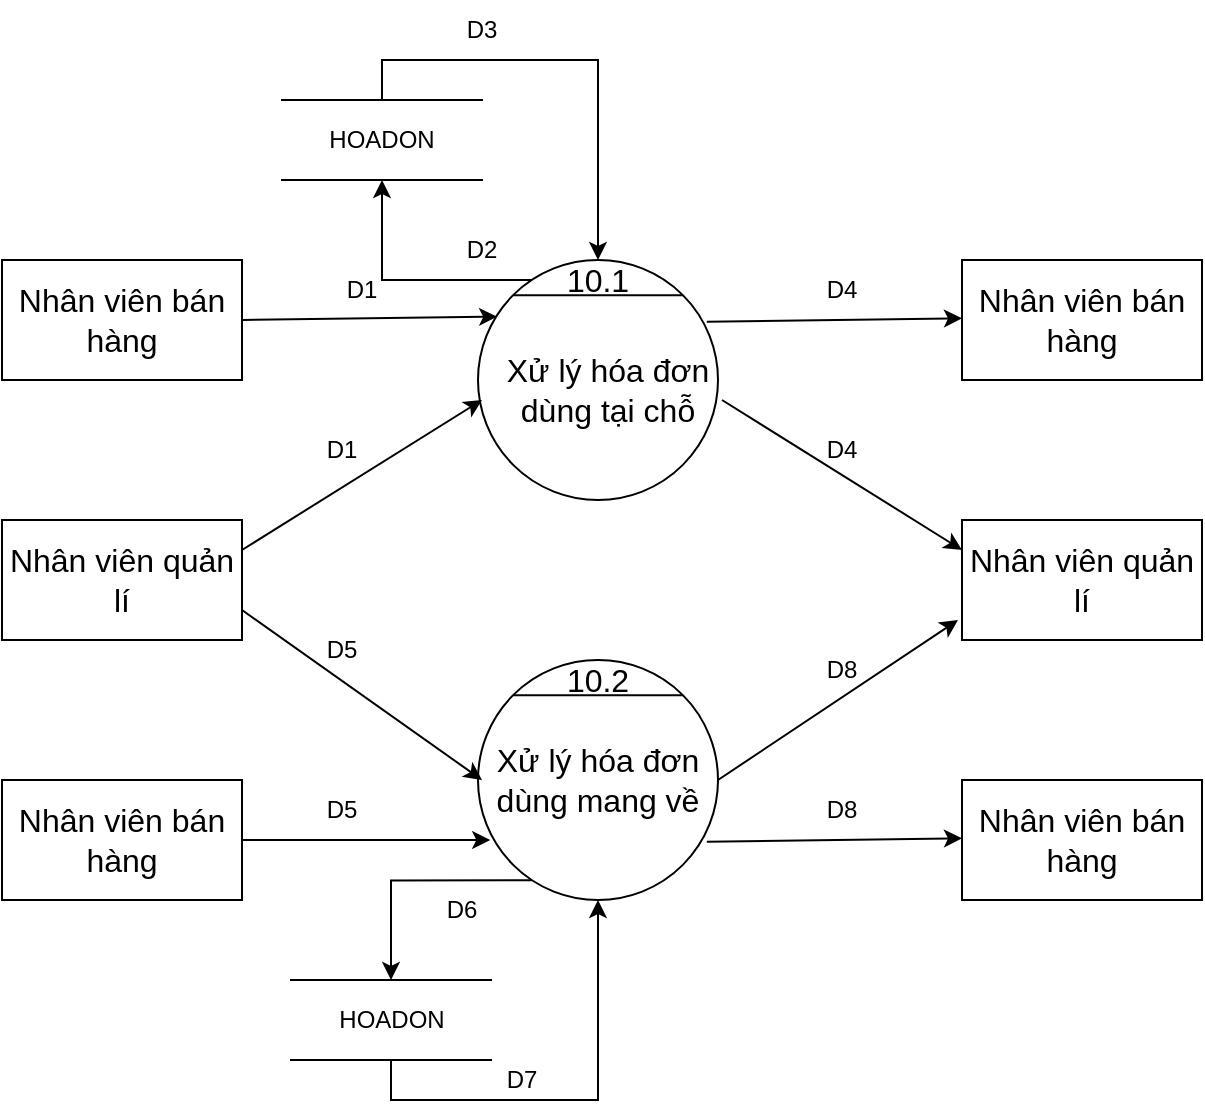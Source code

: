 <mxfile version="16.4.11" type="device"><diagram id="n4k2ThicvUnzGXbLJe28" name="Page-1"><mxGraphModel dx="2148" dy="801" grid="1" gridSize="10" guides="1" tooltips="1" connect="1" arrows="1" fold="1" page="1" pageScale="1" pageWidth="850" pageHeight="1100" math="0" shadow="0"><root><mxCell id="0"/><mxCell id="1" parent="0"/><mxCell id="_wKjVmeabVRUjwFBKDtT-1" value="" style="ellipse;whiteSpace=wrap;html=1;aspect=fixed;fontSize=16;" vertex="1" parent="1"><mxGeometry x="-2" y="400" width="120" height="120" as="geometry"/></mxCell><mxCell id="_wKjVmeabVRUjwFBKDtT-2" value="" style="endArrow=none;html=1;rounded=0;exitX=0;exitY=0;exitDx=0;exitDy=0;entryX=1;entryY=0;entryDx=0;entryDy=0;fontSize=16;" edge="1" parent="1" source="_wKjVmeabVRUjwFBKDtT-1" target="_wKjVmeabVRUjwFBKDtT-1"><mxGeometry width="50" height="50" relative="1" as="geometry"><mxPoint x="338" y="955" as="sourcePoint"/><mxPoint x="388" y="905" as="targetPoint"/></mxGeometry></mxCell><mxCell id="_wKjVmeabVRUjwFBKDtT-3" value="Xử lý hóa đơn dùng mang về" style="text;html=1;strokeColor=none;fillColor=none;align=center;verticalAlign=middle;whiteSpace=wrap;rounded=0;fontSize=16;" vertex="1" parent="1"><mxGeometry x="1" y="445" width="114" height="30" as="geometry"/></mxCell><mxCell id="_wKjVmeabVRUjwFBKDtT-4" value="10.2" style="text;html=1;strokeColor=none;fillColor=none;align=center;verticalAlign=middle;whiteSpace=wrap;rounded=0;fontSize=16;" vertex="1" parent="1"><mxGeometry x="43" y="400" width="30" height="20" as="geometry"/></mxCell><mxCell id="_wKjVmeabVRUjwFBKDtT-5" value="Nhân viên bán hàng" style="rounded=0;whiteSpace=wrap;html=1;fontSize=16;" vertex="1" parent="1"><mxGeometry x="-240" y="200" width="120" height="60" as="geometry"/></mxCell><mxCell id="_wKjVmeabVRUjwFBKDtT-6" value="Nhân viên quản lí" style="rounded=0;whiteSpace=wrap;html=1;fontSize=16;" vertex="1" parent="1"><mxGeometry x="-240" y="330" width="120" height="60" as="geometry"/></mxCell><mxCell id="_wKjVmeabVRUjwFBKDtT-7" value="" style="ellipse;whiteSpace=wrap;html=1;aspect=fixed;fontSize=16;" vertex="1" parent="1"><mxGeometry x="-2" y="200" width="120" height="120" as="geometry"/></mxCell><mxCell id="_wKjVmeabVRUjwFBKDtT-8" value="" style="endArrow=none;html=1;rounded=0;exitX=0;exitY=0;exitDx=0;exitDy=0;entryX=1;entryY=0;entryDx=0;entryDy=0;fontSize=16;" edge="1" parent="1" source="_wKjVmeabVRUjwFBKDtT-7" target="_wKjVmeabVRUjwFBKDtT-7"><mxGeometry width="50" height="50" relative="1" as="geometry"><mxPoint x="338" y="755" as="sourcePoint"/><mxPoint x="388" y="705" as="targetPoint"/></mxGeometry></mxCell><mxCell id="_wKjVmeabVRUjwFBKDtT-9" value="Xử lý hóa đơn dùng tại chỗ" style="text;html=1;strokeColor=none;fillColor=none;align=center;verticalAlign=middle;whiteSpace=wrap;rounded=0;fontSize=16;" vertex="1" parent="1"><mxGeometry x="4.5" y="250" width="115.5" height="30" as="geometry"/></mxCell><mxCell id="_wKjVmeabVRUjwFBKDtT-10" value="10.1" style="text;html=1;strokeColor=none;fillColor=none;align=center;verticalAlign=middle;whiteSpace=wrap;rounded=0;fontSize=16;" vertex="1" parent="1"><mxGeometry x="43" y="200" width="30" height="20" as="geometry"/></mxCell><mxCell id="_wKjVmeabVRUjwFBKDtT-11" value="Nhân viên bán hàng" style="rounded=0;whiteSpace=wrap;html=1;fontSize=16;" vertex="1" parent="1"><mxGeometry x="-240" y="460" width="120" height="60" as="geometry"/></mxCell><mxCell id="_wKjVmeabVRUjwFBKDtT-12" value="" style="endArrow=classic;html=1;rounded=0;entryX=0.08;entryY=0.236;entryDx=0;entryDy=0;exitX=1;exitY=0.5;exitDx=0;exitDy=0;entryPerimeter=0;" edge="1" parent="1" source="_wKjVmeabVRUjwFBKDtT-5" target="_wKjVmeabVRUjwFBKDtT-7"><mxGeometry width="50" height="50" relative="1" as="geometry"><mxPoint x="180" y="430" as="sourcePoint"/><mxPoint x="230" y="380" as="targetPoint"/></mxGeometry></mxCell><mxCell id="_wKjVmeabVRUjwFBKDtT-13" value="" style="endArrow=classic;html=1;rounded=0;exitX=1;exitY=0.5;exitDx=0;exitDy=0;entryX=0.051;entryY=0.75;entryDx=0;entryDy=0;entryPerimeter=0;" edge="1" parent="1" source="_wKjVmeabVRUjwFBKDtT-11" target="_wKjVmeabVRUjwFBKDtT-1"><mxGeometry width="50" height="50" relative="1" as="geometry"><mxPoint x="180" y="430" as="sourcePoint"/><mxPoint x="230" y="380" as="targetPoint"/></mxGeometry></mxCell><mxCell id="_wKjVmeabVRUjwFBKDtT-14" value="" style="endArrow=classic;html=1;rounded=0;exitX=1;exitY=0.25;exitDx=0;exitDy=0;" edge="1" parent="1" source="_wKjVmeabVRUjwFBKDtT-6"><mxGeometry width="50" height="50" relative="1" as="geometry"><mxPoint x="180" y="430" as="sourcePoint"/><mxPoint y="270" as="targetPoint"/></mxGeometry></mxCell><mxCell id="_wKjVmeabVRUjwFBKDtT-15" value="" style="endArrow=classic;html=1;rounded=0;exitX=1;exitY=0.75;exitDx=0;exitDy=0;" edge="1" parent="1" source="_wKjVmeabVRUjwFBKDtT-6"><mxGeometry width="50" height="50" relative="1" as="geometry"><mxPoint x="180" y="430" as="sourcePoint"/><mxPoint y="460" as="targetPoint"/></mxGeometry></mxCell><mxCell id="_wKjVmeabVRUjwFBKDtT-16" value="Nhân viên bán hàng" style="rounded=0;whiteSpace=wrap;html=1;fontSize=16;" vertex="1" parent="1"><mxGeometry x="240" y="200" width="120" height="60" as="geometry"/></mxCell><mxCell id="_wKjVmeabVRUjwFBKDtT-17" value="Nhân viên quản lí" style="rounded=0;whiteSpace=wrap;html=1;fontSize=16;" vertex="1" parent="1"><mxGeometry x="240" y="330" width="120" height="60" as="geometry"/></mxCell><mxCell id="_wKjVmeabVRUjwFBKDtT-18" value="Nhân viên bán hàng" style="rounded=0;whiteSpace=wrap;html=1;fontSize=16;" vertex="1" parent="1"><mxGeometry x="240" y="460" width="120" height="60" as="geometry"/></mxCell><mxCell id="_wKjVmeabVRUjwFBKDtT-19" value="" style="endArrow=classic;html=1;rounded=0;entryX=0;entryY=0.25;entryDx=0;entryDy=0;" edge="1" parent="1" target="_wKjVmeabVRUjwFBKDtT-17"><mxGeometry width="50" height="50" relative="1" as="geometry"><mxPoint x="120" y="270" as="sourcePoint"/><mxPoint x="10" y="280" as="targetPoint"/></mxGeometry></mxCell><mxCell id="_wKjVmeabVRUjwFBKDtT-20" value="" style="endArrow=classic;html=1;rounded=0;entryX=0.08;entryY=0.236;entryDx=0;entryDy=0;exitX=1;exitY=0.5;exitDx=0;exitDy=0;entryPerimeter=0;" edge="1" parent="1"><mxGeometry width="50" height="50" relative="1" as="geometry"><mxPoint x="112.4" y="230.84" as="sourcePoint"/><mxPoint x="240.0" y="229.16" as="targetPoint"/></mxGeometry></mxCell><mxCell id="_wKjVmeabVRUjwFBKDtT-21" value="" style="endArrow=classic;html=1;rounded=0;entryX=0.08;entryY=0.236;entryDx=0;entryDy=0;exitX=1;exitY=0.5;exitDx=0;exitDy=0;entryPerimeter=0;" edge="1" parent="1"><mxGeometry width="50" height="50" relative="1" as="geometry"><mxPoint x="112.4" y="490.84" as="sourcePoint"/><mxPoint x="240" y="489.16" as="targetPoint"/></mxGeometry></mxCell><mxCell id="_wKjVmeabVRUjwFBKDtT-22" value="" style="endArrow=classic;html=1;rounded=0;exitX=1;exitY=0.25;exitDx=0;exitDy=0;" edge="1" parent="1"><mxGeometry width="50" height="50" relative="1" as="geometry"><mxPoint x="118" y="460" as="sourcePoint"/><mxPoint x="238" y="380" as="targetPoint"/></mxGeometry></mxCell><mxCell id="_wKjVmeabVRUjwFBKDtT-23" value="D1" style="text;html=1;strokeColor=none;fillColor=none;align=center;verticalAlign=middle;whiteSpace=wrap;rounded=0;" vertex="1" parent="1"><mxGeometry x="-90" y="200" width="60" height="30" as="geometry"/></mxCell><mxCell id="_wKjVmeabVRUjwFBKDtT-24" value="D1" style="text;html=1;strokeColor=none;fillColor=none;align=center;verticalAlign=middle;whiteSpace=wrap;rounded=0;" vertex="1" parent="1"><mxGeometry x="-100" y="280" width="60" height="30" as="geometry"/></mxCell><mxCell id="_wKjVmeabVRUjwFBKDtT-25" value="D4" style="text;html=1;strokeColor=none;fillColor=none;align=center;verticalAlign=middle;whiteSpace=wrap;rounded=0;" vertex="1" parent="1"><mxGeometry x="150" y="200" width="60" height="30" as="geometry"/></mxCell><mxCell id="_wKjVmeabVRUjwFBKDtT-26" value="D4" style="text;html=1;strokeColor=none;fillColor=none;align=center;verticalAlign=middle;whiteSpace=wrap;rounded=0;" vertex="1" parent="1"><mxGeometry x="150" y="280" width="60" height="30" as="geometry"/></mxCell><mxCell id="_wKjVmeabVRUjwFBKDtT-27" value="D5" style="text;html=1;strokeColor=none;fillColor=none;align=center;verticalAlign=middle;whiteSpace=wrap;rounded=0;" vertex="1" parent="1"><mxGeometry x="-100" y="380" width="60" height="30" as="geometry"/></mxCell><mxCell id="_wKjVmeabVRUjwFBKDtT-28" value="D5" style="text;html=1;strokeColor=none;fillColor=none;align=center;verticalAlign=middle;whiteSpace=wrap;rounded=0;" vertex="1" parent="1"><mxGeometry x="-100" y="460" width="60" height="30" as="geometry"/></mxCell><mxCell id="_wKjVmeabVRUjwFBKDtT-29" value="D8" style="text;html=1;strokeColor=none;fillColor=none;align=center;verticalAlign=middle;whiteSpace=wrap;rounded=0;" vertex="1" parent="1"><mxGeometry x="150" y="390" width="60" height="30" as="geometry"/></mxCell><mxCell id="_wKjVmeabVRUjwFBKDtT-30" value="D8" style="text;html=1;strokeColor=none;fillColor=none;align=center;verticalAlign=middle;whiteSpace=wrap;rounded=0;" vertex="1" parent="1"><mxGeometry x="150" y="460" width="60" height="30" as="geometry"/></mxCell><mxCell id="_wKjVmeabVRUjwFBKDtT-31" value="" style="shape=partialRectangle;whiteSpace=wrap;html=1;left=0;right=0;fillColor=none;" vertex="1" parent="1"><mxGeometry x="-100" y="120" width="100" height="40" as="geometry"/></mxCell><mxCell id="_wKjVmeabVRUjwFBKDtT-32" value="HOADON" style="text;html=1;strokeColor=none;fillColor=none;align=center;verticalAlign=middle;whiteSpace=wrap;rounded=0;" vertex="1" parent="1"><mxGeometry x="-80" y="125" width="60" height="30" as="geometry"/></mxCell><mxCell id="_wKjVmeabVRUjwFBKDtT-34" value="" style="shape=partialRectangle;whiteSpace=wrap;html=1;left=0;right=0;fillColor=none;" vertex="1" parent="1"><mxGeometry x="-95.5" y="560" width="100" height="40" as="geometry"/></mxCell><mxCell id="_wKjVmeabVRUjwFBKDtT-35" value="HOADON" style="text;html=1;strokeColor=none;fillColor=none;align=center;verticalAlign=middle;whiteSpace=wrap;rounded=0;" vertex="1" parent="1"><mxGeometry x="-75.5" y="565" width="60" height="30" as="geometry"/></mxCell><mxCell id="_wKjVmeabVRUjwFBKDtT-36" value="" style="edgeStyle=segmentEdgeStyle;endArrow=classic;html=1;rounded=0;exitX=0.5;exitY=1;exitDx=0;exitDy=0;entryX=0.5;entryY=1;entryDx=0;entryDy=0;" edge="1" parent="1" source="_wKjVmeabVRUjwFBKDtT-34" target="_wKjVmeabVRUjwFBKDtT-1"><mxGeometry width="50" height="50" relative="1" as="geometry"><mxPoint x="40" y="440" as="sourcePoint"/><mxPoint x="90" y="390" as="targetPoint"/><Array as="points"><mxPoint x="-45" y="620"/><mxPoint x="58" y="620"/></Array></mxGeometry></mxCell><mxCell id="_wKjVmeabVRUjwFBKDtT-37" value="" style="edgeStyle=segmentEdgeStyle;endArrow=classic;html=1;rounded=0;entryX=0.5;entryY=0;entryDx=0;entryDy=0;exitX=0.222;exitY=0.918;exitDx=0;exitDy=0;exitPerimeter=0;" edge="1" parent="1" source="_wKjVmeabVRUjwFBKDtT-1" target="_wKjVmeabVRUjwFBKDtT-34"><mxGeometry width="50" height="50" relative="1" as="geometry"><mxPoint x="20" y="510" as="sourcePoint"/><mxPoint x="90" y="390" as="targetPoint"/><Array as="points"><mxPoint x="-45" y="510"/></Array></mxGeometry></mxCell><mxCell id="_wKjVmeabVRUjwFBKDtT-38" value="" style="edgeStyle=segmentEdgeStyle;endArrow=classic;html=1;rounded=0;exitX=0.5;exitY=0;exitDx=0;exitDy=0;entryX=0.5;entryY=0;entryDx=0;entryDy=0;" edge="1" parent="1" source="_wKjVmeabVRUjwFBKDtT-31" target="_wKjVmeabVRUjwFBKDtT-10"><mxGeometry width="50" height="50" relative="1" as="geometry"><mxPoint x="40" y="340" as="sourcePoint"/><mxPoint x="90" y="290" as="targetPoint"/><Array as="points"><mxPoint x="-50" y="100"/><mxPoint x="58" y="100"/></Array></mxGeometry></mxCell><mxCell id="_wKjVmeabVRUjwFBKDtT-39" value="" style="edgeStyle=segmentEdgeStyle;endArrow=classic;html=1;rounded=0;entryX=0.5;entryY=1;entryDx=0;entryDy=0;exitX=0.225;exitY=0.083;exitDx=0;exitDy=0;exitPerimeter=0;" edge="1" parent="1" source="_wKjVmeabVRUjwFBKDtT-7" target="_wKjVmeabVRUjwFBKDtT-31"><mxGeometry width="50" height="50" relative="1" as="geometry"><mxPoint x="20" y="210" as="sourcePoint"/><mxPoint x="90" y="290" as="targetPoint"/><Array as="points"><mxPoint x="-50" y="210"/></Array></mxGeometry></mxCell><mxCell id="_wKjVmeabVRUjwFBKDtT-40" value="D3" style="text;html=1;strokeColor=none;fillColor=none;align=center;verticalAlign=middle;whiteSpace=wrap;rounded=0;" vertex="1" parent="1"><mxGeometry x="-30" y="70" width="60" height="30" as="geometry"/></mxCell><mxCell id="_wKjVmeabVRUjwFBKDtT-41" value="D2" style="text;html=1;strokeColor=none;fillColor=none;align=center;verticalAlign=middle;whiteSpace=wrap;rounded=0;" vertex="1" parent="1"><mxGeometry x="-30" y="180" width="60" height="30" as="geometry"/></mxCell><mxCell id="_wKjVmeabVRUjwFBKDtT-43" value="D6" style="text;html=1;strokeColor=none;fillColor=none;align=center;verticalAlign=middle;whiteSpace=wrap;rounded=0;" vertex="1" parent="1"><mxGeometry x="-40" y="510" width="60" height="30" as="geometry"/></mxCell><mxCell id="_wKjVmeabVRUjwFBKDtT-44" value="D7" style="text;html=1;strokeColor=none;fillColor=none;align=center;verticalAlign=middle;whiteSpace=wrap;rounded=0;" vertex="1" parent="1"><mxGeometry x="-10" y="595" width="60" height="30" as="geometry"/></mxCell></root></mxGraphModel></diagram></mxfile>